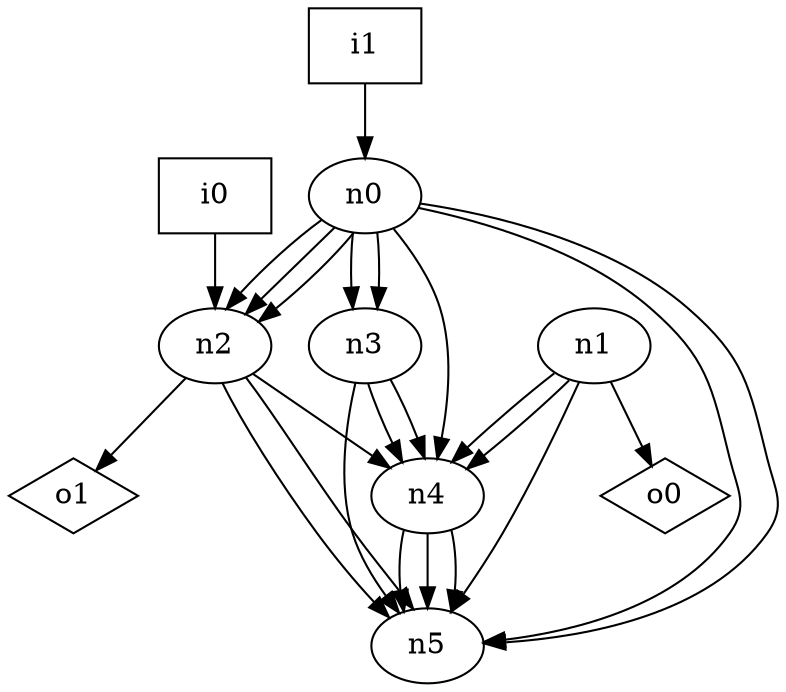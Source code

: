 digraph G {
n0 [label="n0"];
n1 [label="n1"];
n2 [label="n2"];
n3 [label="n3"];
n4 [label="n4"];
n5 [label="n5"];
n6 [label="i0",shape="box"];
n7 [label="i1",shape="box"];
n8 [label="o0",shape="diamond"];
n9 [label="o1",shape="diamond"];
n0 -> n2
n0 -> n2
n0 -> n2
n0 -> n3
n0 -> n3
n0 -> n4
n0 -> n5
n0 -> n5
n1 -> n4
n1 -> n4
n1 -> n5
n1 -> n8
n2 -> n4
n2 -> n5
n2 -> n5
n2 -> n9
n3 -> n4
n3 -> n4
n3 -> n5
n4 -> n5
n4 -> n5
n4 -> n5
n6 -> n2
n7 -> n0
}